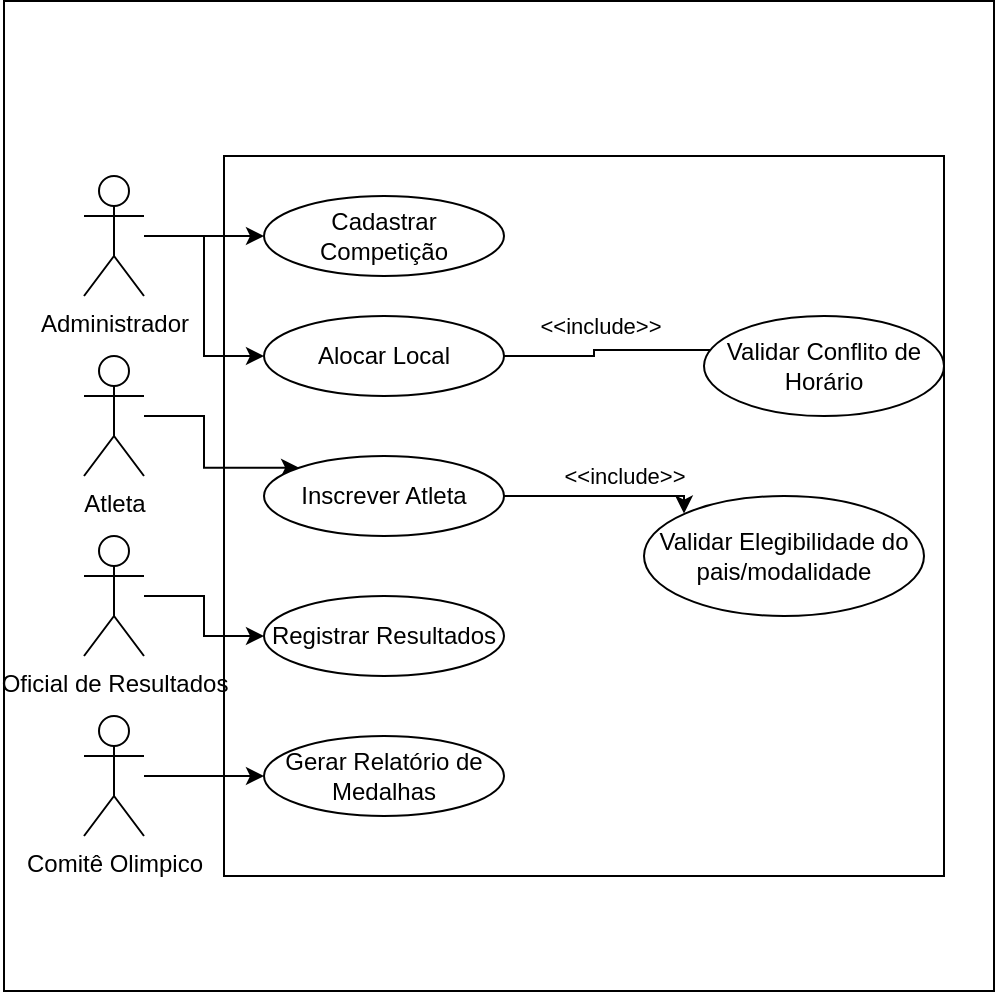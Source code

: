 <mxfile version="28.2.5">
  <diagram name="Página-1" id="2P502q081Z1hYUXMVxsY">
    <mxGraphModel dx="815" dy="508" grid="1" gridSize="10" guides="1" tooltips="1" connect="1" arrows="1" fold="1" page="1" pageScale="1" pageWidth="827" pageHeight="1169" math="0" shadow="0">
      <root>
        <mxCell id="0" />
        <mxCell id="1" parent="0" />
        <mxCell id="tTV2LNQv2tbNVMDfC5VS-60" value="" style="whiteSpace=wrap;html=1;aspect=fixed;" vertex="1" parent="1">
          <mxGeometry x="150" y="82.5" width="495" height="495" as="geometry" />
        </mxCell>
        <mxCell id="tTV2LNQv2tbNVMDfC5VS-1" value="" style="whiteSpace=wrap;html=1;aspect=fixed;" vertex="1" parent="1">
          <mxGeometry x="260" y="160" width="360" height="360" as="geometry" />
        </mxCell>
        <mxCell id="tTV2LNQv2tbNVMDfC5VS-27" style="edgeStyle=orthogonalEdgeStyle;rounded=0;orthogonalLoop=1;jettySize=auto;html=1;" edge="1" parent="1" source="tTV2LNQv2tbNVMDfC5VS-9" target="tTV2LNQv2tbNVMDfC5VS-14">
          <mxGeometry relative="1" as="geometry" />
        </mxCell>
        <mxCell id="tTV2LNQv2tbNVMDfC5VS-28" style="edgeStyle=orthogonalEdgeStyle;rounded=0;orthogonalLoop=1;jettySize=auto;html=1;entryX=0;entryY=0.5;entryDx=0;entryDy=0;" edge="1" parent="1" source="tTV2LNQv2tbNVMDfC5VS-9" target="tTV2LNQv2tbNVMDfC5VS-15">
          <mxGeometry relative="1" as="geometry" />
        </mxCell>
        <mxCell id="tTV2LNQv2tbNVMDfC5VS-9" value="Administrador" style="shape=umlActor;verticalLabelPosition=bottom;verticalAlign=top;html=1;" vertex="1" parent="1">
          <mxGeometry x="190" y="170" width="30" height="60" as="geometry" />
        </mxCell>
        <mxCell id="tTV2LNQv2tbNVMDfC5VS-30" style="edgeStyle=orthogonalEdgeStyle;rounded=0;orthogonalLoop=1;jettySize=auto;html=1;entryX=0;entryY=0;entryDx=0;entryDy=0;" edge="1" parent="1" source="tTV2LNQv2tbNVMDfC5VS-10" target="tTV2LNQv2tbNVMDfC5VS-16">
          <mxGeometry relative="1" as="geometry" />
        </mxCell>
        <mxCell id="tTV2LNQv2tbNVMDfC5VS-10" value="Atleta" style="shape=umlActor;verticalLabelPosition=bottom;verticalAlign=top;html=1;" vertex="1" parent="1">
          <mxGeometry x="190" y="260" width="30" height="60" as="geometry" />
        </mxCell>
        <mxCell id="tTV2LNQv2tbNVMDfC5VS-31" style="edgeStyle=orthogonalEdgeStyle;rounded=0;orthogonalLoop=1;jettySize=auto;html=1;" edge="1" parent="1" source="tTV2LNQv2tbNVMDfC5VS-11" target="tTV2LNQv2tbNVMDfC5VS-17">
          <mxGeometry relative="1" as="geometry" />
        </mxCell>
        <mxCell id="tTV2LNQv2tbNVMDfC5VS-11" value="Oficial de Resultados" style="shape=umlActor;verticalLabelPosition=bottom;verticalAlign=top;html=1;" vertex="1" parent="1">
          <mxGeometry x="190" y="350" width="30" height="60" as="geometry" />
        </mxCell>
        <mxCell id="tTV2LNQv2tbNVMDfC5VS-32" style="edgeStyle=orthogonalEdgeStyle;rounded=0;orthogonalLoop=1;jettySize=auto;html=1;entryX=0;entryY=0.5;entryDx=0;entryDy=0;" edge="1" parent="1" source="tTV2LNQv2tbNVMDfC5VS-12" target="tTV2LNQv2tbNVMDfC5VS-18">
          <mxGeometry relative="1" as="geometry" />
        </mxCell>
        <mxCell id="tTV2LNQv2tbNVMDfC5VS-12" value="Comitê Olimpico" style="shape=umlActor;verticalLabelPosition=bottom;verticalAlign=top;html=1;" vertex="1" parent="1">
          <mxGeometry x="190" y="440" width="30" height="60" as="geometry" />
        </mxCell>
        <mxCell id="tTV2LNQv2tbNVMDfC5VS-14" value="Cadastrar Competição" style="ellipse;whiteSpace=wrap;html=1;" vertex="1" parent="1">
          <mxGeometry x="280" y="180" width="120" height="40" as="geometry" />
        </mxCell>
        <mxCell id="tTV2LNQv2tbNVMDfC5VS-35" style="edgeStyle=orthogonalEdgeStyle;rounded=0;orthogonalLoop=1;jettySize=auto;html=1;entryX=0;entryY=0;entryDx=0;entryDy=0;" edge="1" parent="1" source="tTV2LNQv2tbNVMDfC5VS-15" target="tTV2LNQv2tbNVMDfC5VS-19">
          <mxGeometry relative="1" as="geometry">
            <Array as="points">
              <mxPoint x="445" y="260" />
              <mxPoint x="445" y="257" />
            </Array>
          </mxGeometry>
        </mxCell>
        <mxCell id="tTV2LNQv2tbNVMDfC5VS-36" value="&amp;lt;&amp;lt;include&amp;gt;&amp;gt;" style="edgeLabel;html=1;align=center;verticalAlign=middle;resizable=0;points=[];" vertex="1" connectable="0" parent="tTV2LNQv2tbNVMDfC5VS-35">
          <mxGeometry x="0.189" y="-2" relative="1" as="geometry">
            <mxPoint x="-27" y="-14" as="offset" />
          </mxGeometry>
        </mxCell>
        <mxCell id="tTV2LNQv2tbNVMDfC5VS-15" value="Alocar Local" style="ellipse;whiteSpace=wrap;html=1;" vertex="1" parent="1">
          <mxGeometry x="280" y="240" width="120" height="40" as="geometry" />
        </mxCell>
        <mxCell id="tTV2LNQv2tbNVMDfC5VS-33" style="edgeStyle=orthogonalEdgeStyle;rounded=0;orthogonalLoop=1;jettySize=auto;html=1;entryX=0;entryY=0;entryDx=0;entryDy=0;" edge="1" parent="1" source="tTV2LNQv2tbNVMDfC5VS-16" target="tTV2LNQv2tbNVMDfC5VS-20">
          <mxGeometry relative="1" as="geometry">
            <Array as="points">
              <mxPoint x="490" y="330" />
              <mxPoint x="490" y="339" />
            </Array>
          </mxGeometry>
        </mxCell>
        <mxCell id="tTV2LNQv2tbNVMDfC5VS-34" value="&amp;lt;&amp;lt;include&amp;gt;&amp;gt;" style="edgeLabel;html=1;align=center;verticalAlign=middle;resizable=0;points=[];" vertex="1" connectable="0" parent="tTV2LNQv2tbNVMDfC5VS-33">
          <mxGeometry x="0.368" relative="1" as="geometry">
            <mxPoint x="-8" y="-10" as="offset" />
          </mxGeometry>
        </mxCell>
        <mxCell id="tTV2LNQv2tbNVMDfC5VS-16" value="Inscrever Atleta" style="ellipse;whiteSpace=wrap;html=1;" vertex="1" parent="1">
          <mxGeometry x="280" y="310" width="120" height="40" as="geometry" />
        </mxCell>
        <mxCell id="tTV2LNQv2tbNVMDfC5VS-17" value="Registrar Resultados" style="ellipse;whiteSpace=wrap;html=1;" vertex="1" parent="1">
          <mxGeometry x="280" y="380" width="120" height="40" as="geometry" />
        </mxCell>
        <mxCell id="tTV2LNQv2tbNVMDfC5VS-18" value="Gerar Relatório de Medalhas" style="ellipse;whiteSpace=wrap;html=1;" vertex="1" parent="1">
          <mxGeometry x="280" y="450" width="120" height="40" as="geometry" />
        </mxCell>
        <mxCell id="tTV2LNQv2tbNVMDfC5VS-19" value="Validar Conflito de Horário" style="ellipse;whiteSpace=wrap;html=1;" vertex="1" parent="1">
          <mxGeometry x="500" y="240" width="120" height="50" as="geometry" />
        </mxCell>
        <mxCell id="tTV2LNQv2tbNVMDfC5VS-20" value="Validar Elegibilidade do pais/modalidade" style="ellipse;whiteSpace=wrap;html=1;" vertex="1" parent="1">
          <mxGeometry x="470" y="330" width="140" height="60" as="geometry" />
        </mxCell>
      </root>
    </mxGraphModel>
  </diagram>
</mxfile>
